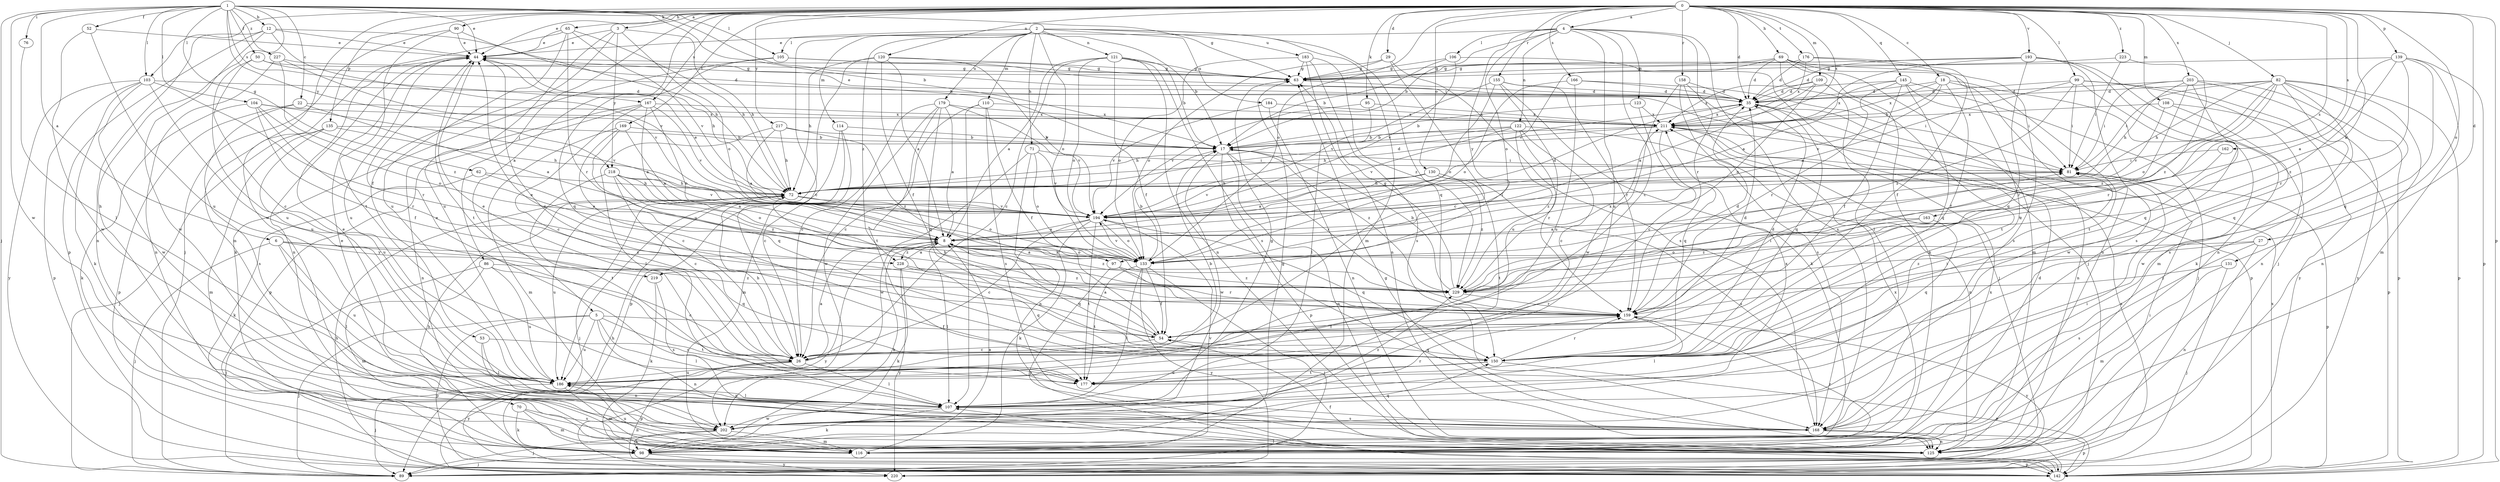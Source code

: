 strict digraph  {
0;
1;
2;
3;
4;
5;
6;
8;
12;
17;
18;
22;
26;
27;
29;
35;
44;
50;
52;
53;
54;
62;
63;
65;
69;
70;
71;
72;
76;
81;
82;
86;
89;
90;
95;
97;
98;
99;
103;
104;
105;
106;
107;
108;
109;
110;
114;
116;
120;
121;
122;
123;
125;
130;
131;
133;
135;
139;
142;
145;
150;
155;
158;
159;
162;
163;
166;
167;
168;
169;
176;
177;
179;
183;
184;
186;
193;
194;
202;
203;
211;
217;
218;
219;
220;
223;
227;
228;
229;
0 -> 3  [label=a];
0 -> 4  [label=a];
0 -> 5  [label=a];
0 -> 18  [label=c];
0 -> 27  [label=d];
0 -> 29  [label=d];
0 -> 35  [label=d];
0 -> 44  [label=e];
0 -> 65  [label=h];
0 -> 69  [label=h];
0 -> 82  [label=j];
0 -> 86  [label=j];
0 -> 90  [label=k];
0 -> 95  [label=k];
0 -> 97  [label=k];
0 -> 99  [label=l];
0 -> 103  [label=l];
0 -> 108  [label=m];
0 -> 109  [label=m];
0 -> 120  [label=n];
0 -> 130  [label=o];
0 -> 131  [label=o];
0 -> 133  [label=o];
0 -> 135  [label=p];
0 -> 139  [label=p];
0 -> 142  [label=p];
0 -> 145  [label=q];
0 -> 155  [label=r];
0 -> 158  [label=r];
0 -> 162  [label=s];
0 -> 163  [label=s];
0 -> 166  [label=s];
0 -> 167  [label=s];
0 -> 169  [label=t];
0 -> 176  [label=t];
0 -> 193  [label=v];
0 -> 202  [label=w];
0 -> 203  [label=x];
0 -> 211  [label=x];
0 -> 217  [label=y];
0 -> 223  [label=z];
1 -> 6  [label=a];
1 -> 12  [label=b];
1 -> 17  [label=b];
1 -> 22  [label=c];
1 -> 44  [label=e];
1 -> 50  [label=f];
1 -> 52  [label=f];
1 -> 62  [label=g];
1 -> 63  [label=g];
1 -> 70  [label=h];
1 -> 76  [label=i];
1 -> 81  [label=i];
1 -> 89  [label=j];
1 -> 103  [label=l];
1 -> 104  [label=l];
1 -> 105  [label=l];
1 -> 167  [label=s];
1 -> 202  [label=w];
1 -> 218  [label=y];
1 -> 227  [label=z];
2 -> 17  [label=b];
2 -> 26  [label=c];
2 -> 71  [label=h];
2 -> 105  [label=l];
2 -> 110  [label=m];
2 -> 114  [label=m];
2 -> 116  [label=m];
2 -> 121  [label=n];
2 -> 133  [label=o];
2 -> 150  [label=q];
2 -> 179  [label=u];
2 -> 183  [label=u];
2 -> 184  [label=u];
2 -> 228  [label=z];
3 -> 44  [label=e];
3 -> 53  [label=f];
3 -> 72  [label=h];
3 -> 133  [label=o];
3 -> 186  [label=u];
3 -> 218  [label=y];
4 -> 17  [label=b];
4 -> 26  [label=c];
4 -> 44  [label=e];
4 -> 106  [label=l];
4 -> 122  [label=n];
4 -> 123  [label=n];
4 -> 133  [label=o];
4 -> 159  [label=r];
4 -> 168  [label=s];
4 -> 186  [label=u];
4 -> 219  [label=y];
5 -> 54  [label=f];
5 -> 89  [label=j];
5 -> 107  [label=l];
5 -> 125  [label=n];
5 -> 142  [label=p];
5 -> 177  [label=t];
5 -> 186  [label=u];
6 -> 89  [label=j];
6 -> 107  [label=l];
6 -> 150  [label=q];
6 -> 186  [label=u];
6 -> 219  [label=y];
6 -> 228  [label=z];
8 -> 97  [label=k];
8 -> 98  [label=k];
8 -> 107  [label=l];
8 -> 133  [label=o];
8 -> 150  [label=q];
8 -> 220  [label=y];
8 -> 228  [label=z];
8 -> 229  [label=z];
12 -> 17  [label=b];
12 -> 44  [label=e];
12 -> 125  [label=n];
12 -> 142  [label=p];
12 -> 194  [label=v];
12 -> 202  [label=w];
17 -> 81  [label=i];
17 -> 125  [label=n];
17 -> 142  [label=p];
17 -> 159  [label=r];
17 -> 202  [label=w];
17 -> 229  [label=z];
18 -> 17  [label=b];
18 -> 35  [label=d];
18 -> 54  [label=f];
18 -> 116  [label=m];
18 -> 177  [label=t];
18 -> 194  [label=v];
18 -> 211  [label=x];
22 -> 8  [label=a];
22 -> 142  [label=p];
22 -> 168  [label=s];
22 -> 211  [label=x];
26 -> 8  [label=a];
26 -> 44  [label=e];
26 -> 72  [label=h];
26 -> 107  [label=l];
26 -> 142  [label=p];
26 -> 186  [label=u];
26 -> 220  [label=y];
27 -> 125  [label=n];
27 -> 133  [label=o];
27 -> 168  [label=s];
27 -> 229  [label=z];
29 -> 26  [label=c];
29 -> 63  [label=g];
29 -> 133  [label=o];
29 -> 168  [label=s];
35 -> 44  [label=e];
35 -> 125  [label=n];
35 -> 150  [label=q];
35 -> 211  [label=x];
44 -> 63  [label=g];
44 -> 72  [label=h];
44 -> 125  [label=n];
44 -> 177  [label=t];
44 -> 186  [label=u];
50 -> 26  [label=c];
50 -> 35  [label=d];
50 -> 63  [label=g];
50 -> 186  [label=u];
52 -> 44  [label=e];
52 -> 186  [label=u];
52 -> 202  [label=w];
53 -> 26  [label=c];
53 -> 107  [label=l];
53 -> 125  [label=n];
54 -> 8  [label=a];
54 -> 26  [label=c];
54 -> 35  [label=d];
54 -> 44  [label=e];
54 -> 150  [label=q];
62 -> 8  [label=a];
62 -> 72  [label=h];
62 -> 98  [label=k];
63 -> 35  [label=d];
65 -> 44  [label=e];
65 -> 72  [label=h];
65 -> 116  [label=m];
65 -> 159  [label=r];
65 -> 186  [label=u];
65 -> 194  [label=v];
69 -> 35  [label=d];
69 -> 63  [label=g];
69 -> 98  [label=k];
69 -> 107  [label=l];
69 -> 116  [label=m];
69 -> 125  [label=n];
69 -> 168  [label=s];
69 -> 194  [label=v];
70 -> 98  [label=k];
70 -> 116  [label=m];
70 -> 125  [label=n];
70 -> 168  [label=s];
71 -> 81  [label=i];
71 -> 125  [label=n];
71 -> 133  [label=o];
71 -> 194  [label=v];
71 -> 202  [label=w];
72 -> 35  [label=d];
72 -> 89  [label=j];
72 -> 133  [label=o];
72 -> 186  [label=u];
72 -> 194  [label=v];
76 -> 107  [label=l];
81 -> 72  [label=h];
81 -> 142  [label=p];
82 -> 35  [label=d];
82 -> 72  [label=h];
82 -> 81  [label=i];
82 -> 98  [label=k];
82 -> 125  [label=n];
82 -> 133  [label=o];
82 -> 142  [label=p];
82 -> 150  [label=q];
82 -> 159  [label=r];
82 -> 168  [label=s];
82 -> 229  [label=z];
86 -> 26  [label=c];
86 -> 89  [label=j];
86 -> 116  [label=m];
86 -> 186  [label=u];
86 -> 229  [label=z];
90 -> 44  [label=e];
90 -> 72  [label=h];
90 -> 89  [label=j];
90 -> 177  [label=t];
95 -> 107  [label=l];
95 -> 194  [label=v];
95 -> 211  [label=x];
97 -> 8  [label=a];
97 -> 142  [label=p];
97 -> 159  [label=r];
97 -> 229  [label=z];
98 -> 35  [label=d];
98 -> 63  [label=g];
98 -> 72  [label=h];
98 -> 89  [label=j];
98 -> 142  [label=p];
98 -> 211  [label=x];
98 -> 220  [label=y];
99 -> 8  [label=a];
99 -> 35  [label=d];
99 -> 81  [label=i];
99 -> 125  [label=n];
99 -> 202  [label=w];
99 -> 220  [label=y];
99 -> 229  [label=z];
103 -> 35  [label=d];
103 -> 98  [label=k];
103 -> 142  [label=p];
103 -> 159  [label=r];
103 -> 186  [label=u];
103 -> 202  [label=w];
103 -> 220  [label=y];
104 -> 54  [label=f];
104 -> 98  [label=k];
104 -> 133  [label=o];
104 -> 159  [label=r];
104 -> 194  [label=v];
104 -> 211  [label=x];
105 -> 35  [label=d];
105 -> 63  [label=g];
105 -> 98  [label=k];
105 -> 150  [label=q];
106 -> 17  [label=b];
106 -> 63  [label=g];
106 -> 89  [label=j];
106 -> 194  [label=v];
107 -> 44  [label=e];
107 -> 63  [label=g];
107 -> 98  [label=k];
107 -> 159  [label=r];
107 -> 168  [label=s];
107 -> 186  [label=u];
107 -> 202  [label=w];
107 -> 211  [label=x];
107 -> 229  [label=z];
108 -> 142  [label=p];
108 -> 194  [label=v];
108 -> 202  [label=w];
108 -> 211  [label=x];
109 -> 8  [label=a];
109 -> 35  [label=d];
109 -> 133  [label=o];
109 -> 177  [label=t];
109 -> 211  [label=x];
110 -> 26  [label=c];
110 -> 54  [label=f];
110 -> 107  [label=l];
110 -> 168  [label=s];
110 -> 211  [label=x];
114 -> 17  [label=b];
114 -> 26  [label=c];
114 -> 116  [label=m];
114 -> 142  [label=p];
116 -> 8  [label=a];
116 -> 159  [label=r];
116 -> 186  [label=u];
116 -> 194  [label=v];
116 -> 211  [label=x];
120 -> 8  [label=a];
120 -> 54  [label=f];
120 -> 63  [label=g];
120 -> 72  [label=h];
120 -> 186  [label=u];
120 -> 194  [label=v];
121 -> 8  [label=a];
121 -> 17  [label=b];
121 -> 26  [label=c];
121 -> 54  [label=f];
121 -> 63  [label=g];
121 -> 125  [label=n];
121 -> 133  [label=o];
121 -> 168  [label=s];
122 -> 17  [label=b];
122 -> 26  [label=c];
122 -> 72  [label=h];
122 -> 125  [label=n];
122 -> 159  [label=r];
122 -> 194  [label=v];
122 -> 229  [label=z];
123 -> 17  [label=b];
123 -> 26  [label=c];
123 -> 211  [label=x];
125 -> 81  [label=i];
130 -> 8  [label=a];
130 -> 72  [label=h];
130 -> 168  [label=s];
130 -> 177  [label=t];
130 -> 194  [label=v];
130 -> 229  [label=z];
131 -> 89  [label=j];
131 -> 116  [label=m];
131 -> 229  [label=z];
133 -> 17  [label=b];
133 -> 54  [label=f];
133 -> 89  [label=j];
133 -> 107  [label=l];
133 -> 177  [label=t];
133 -> 194  [label=v];
133 -> 220  [label=y];
135 -> 17  [label=b];
135 -> 72  [label=h];
135 -> 89  [label=j];
135 -> 116  [label=m];
135 -> 186  [label=u];
139 -> 8  [label=a];
139 -> 63  [label=g];
139 -> 116  [label=m];
139 -> 142  [label=p];
139 -> 150  [label=q];
139 -> 159  [label=r];
139 -> 229  [label=z];
142 -> 54  [label=f];
142 -> 63  [label=g];
142 -> 72  [label=h];
142 -> 107  [label=l];
142 -> 211  [label=x];
145 -> 35  [label=d];
145 -> 54  [label=f];
145 -> 81  [label=i];
145 -> 89  [label=j];
145 -> 150  [label=q];
145 -> 159  [label=r];
145 -> 211  [label=x];
150 -> 35  [label=d];
150 -> 44  [label=e];
150 -> 81  [label=i];
150 -> 142  [label=p];
150 -> 159  [label=r];
150 -> 177  [label=t];
150 -> 186  [label=u];
155 -> 35  [label=d];
155 -> 98  [label=k];
155 -> 133  [label=o];
155 -> 159  [label=r];
155 -> 186  [label=u];
155 -> 194  [label=v];
158 -> 35  [label=d];
158 -> 89  [label=j];
158 -> 142  [label=p];
158 -> 168  [label=s];
158 -> 202  [label=w];
159 -> 35  [label=d];
159 -> 54  [label=f];
159 -> 72  [label=h];
159 -> 81  [label=i];
159 -> 107  [label=l];
159 -> 220  [label=y];
162 -> 81  [label=i];
162 -> 229  [label=z];
163 -> 8  [label=a];
163 -> 150  [label=q];
163 -> 229  [label=z];
166 -> 35  [label=d];
166 -> 81  [label=i];
166 -> 133  [label=o];
166 -> 186  [label=u];
167 -> 8  [label=a];
167 -> 26  [label=c];
167 -> 125  [label=n];
167 -> 133  [label=o];
167 -> 142  [label=p];
167 -> 194  [label=v];
167 -> 211  [label=x];
168 -> 44  [label=e];
168 -> 81  [label=i];
168 -> 125  [label=n];
168 -> 142  [label=p];
169 -> 8  [label=a];
169 -> 17  [label=b];
169 -> 26  [label=c];
169 -> 116  [label=m];
169 -> 150  [label=q];
176 -> 35  [label=d];
176 -> 54  [label=f];
176 -> 63  [label=g];
176 -> 177  [label=t];
176 -> 211  [label=x];
177 -> 44  [label=e];
179 -> 8  [label=a];
179 -> 26  [label=c];
179 -> 150  [label=q];
179 -> 177  [label=t];
179 -> 194  [label=v];
179 -> 202  [label=w];
179 -> 211  [label=x];
183 -> 63  [label=g];
183 -> 125  [label=n];
183 -> 133  [label=o];
183 -> 168  [label=s];
183 -> 229  [label=z];
184 -> 125  [label=n];
184 -> 194  [label=v];
184 -> 211  [label=x];
186 -> 17  [label=b];
186 -> 89  [label=j];
186 -> 107  [label=l];
186 -> 116  [label=m];
193 -> 8  [label=a];
193 -> 35  [label=d];
193 -> 63  [label=g];
193 -> 89  [label=j];
193 -> 125  [label=n];
193 -> 150  [label=q];
193 -> 168  [label=s];
194 -> 8  [label=a];
194 -> 26  [label=c];
194 -> 35  [label=d];
194 -> 44  [label=e];
194 -> 81  [label=i];
194 -> 98  [label=k];
194 -> 133  [label=o];
194 -> 150  [label=q];
194 -> 177  [label=t];
202 -> 89  [label=j];
202 -> 98  [label=k];
202 -> 116  [label=m];
202 -> 150  [label=q];
203 -> 35  [label=d];
203 -> 72  [label=h];
203 -> 81  [label=i];
203 -> 142  [label=p];
203 -> 150  [label=q];
203 -> 159  [label=r];
203 -> 220  [label=y];
211 -> 17  [label=b];
211 -> 72  [label=h];
211 -> 150  [label=q];
217 -> 8  [label=a];
217 -> 17  [label=b];
217 -> 72  [label=h];
217 -> 107  [label=l];
217 -> 229  [label=z];
218 -> 8  [label=a];
218 -> 26  [label=c];
218 -> 72  [label=h];
218 -> 133  [label=o];
218 -> 177  [label=t];
218 -> 194  [label=v];
218 -> 229  [label=z];
219 -> 98  [label=k];
219 -> 168  [label=s];
220 -> 72  [label=h];
220 -> 211  [label=x];
223 -> 63  [label=g];
223 -> 81  [label=i];
223 -> 229  [label=z];
227 -> 63  [label=g];
227 -> 125  [label=n];
227 -> 194  [label=v];
227 -> 229  [label=z];
228 -> 8  [label=a];
228 -> 98  [label=k];
228 -> 150  [label=q];
228 -> 220  [label=y];
228 -> 229  [label=z];
229 -> 17  [label=b];
229 -> 63  [label=g];
229 -> 159  [label=r];
229 -> 211  [label=x];
}
